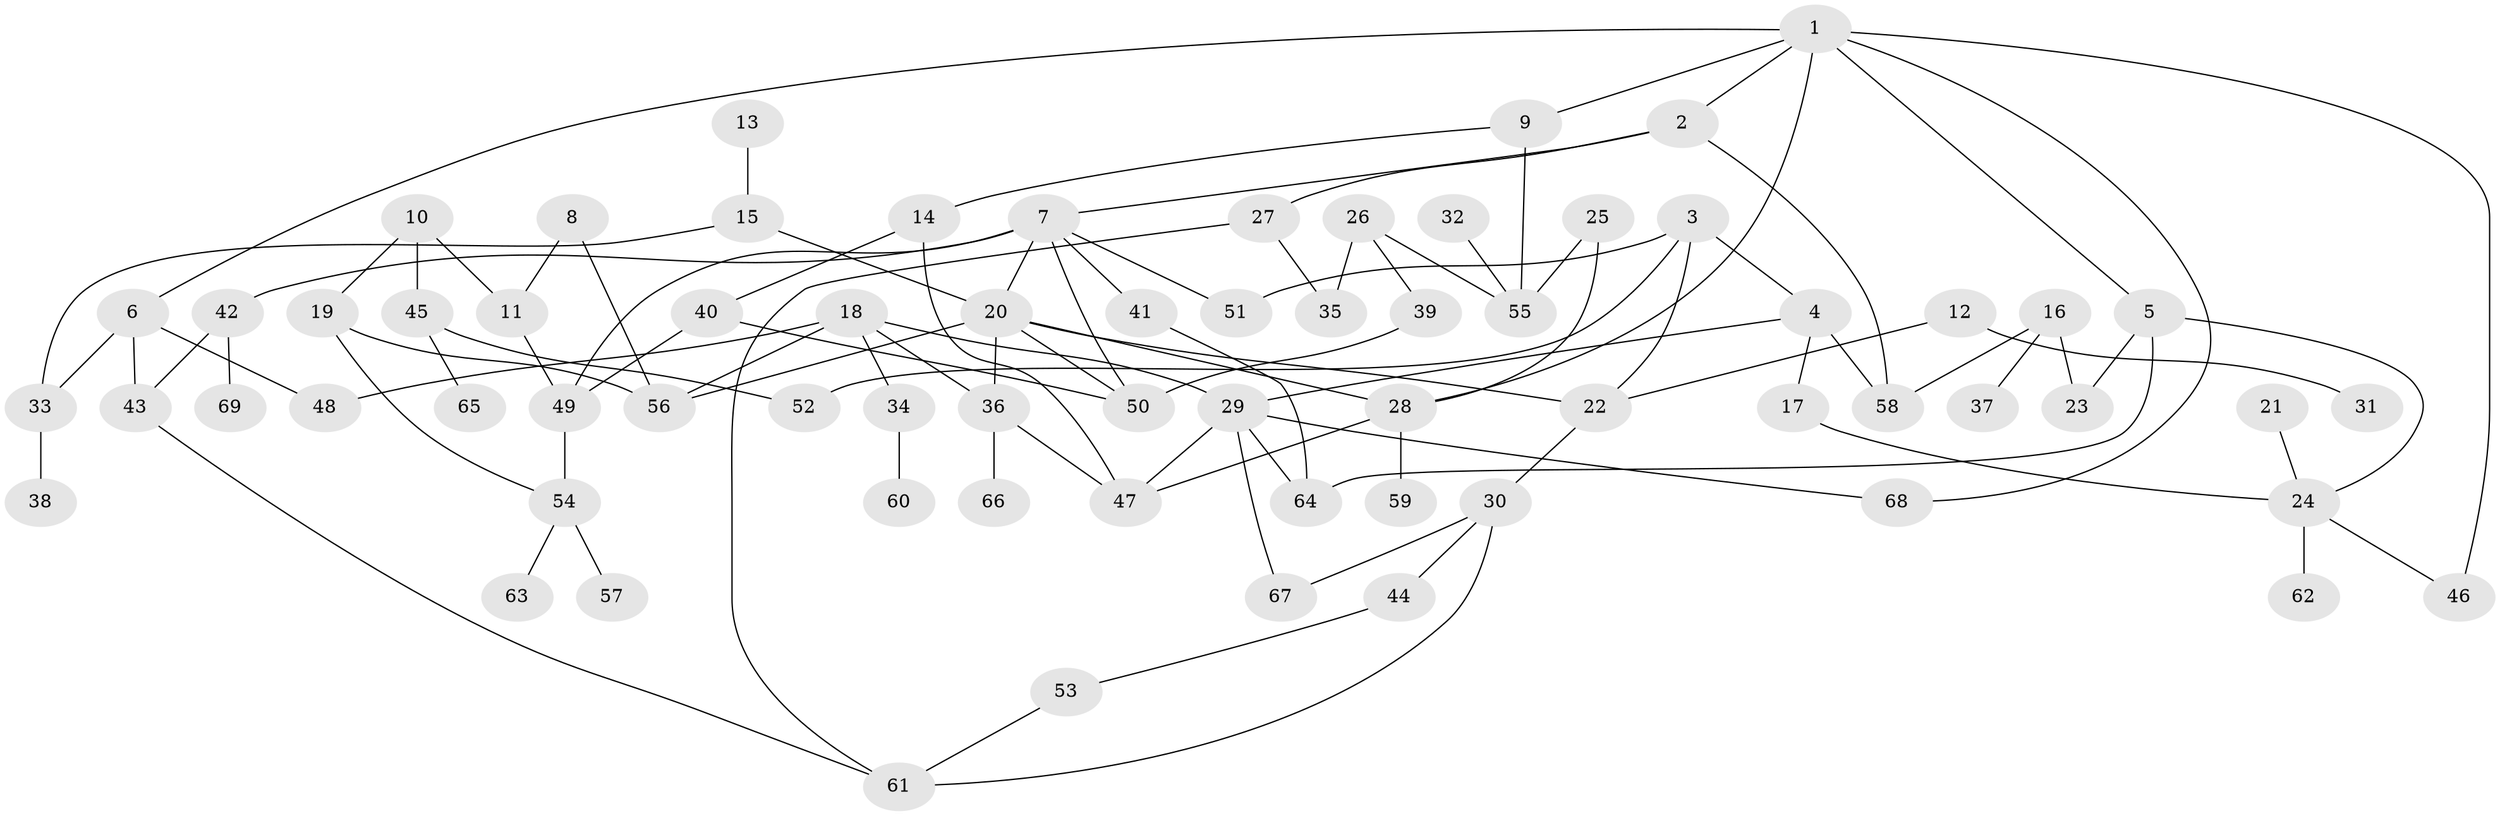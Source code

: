 // original degree distribution, {6: 0.02040816326530612, 7: 0.02040816326530612, 3: 0.19387755102040816, 4: 0.17346938775510204, 2: 0.29591836734693877, 5: 0.05102040816326531, 1: 0.24489795918367346}
// Generated by graph-tools (version 1.1) at 2025/36/03/04/25 23:36:01]
// undirected, 69 vertices, 99 edges
graph export_dot {
  node [color=gray90,style=filled];
  1;
  2;
  3;
  4;
  5;
  6;
  7;
  8;
  9;
  10;
  11;
  12;
  13;
  14;
  15;
  16;
  17;
  18;
  19;
  20;
  21;
  22;
  23;
  24;
  25;
  26;
  27;
  28;
  29;
  30;
  31;
  32;
  33;
  34;
  35;
  36;
  37;
  38;
  39;
  40;
  41;
  42;
  43;
  44;
  45;
  46;
  47;
  48;
  49;
  50;
  51;
  52;
  53;
  54;
  55;
  56;
  57;
  58;
  59;
  60;
  61;
  62;
  63;
  64;
  65;
  66;
  67;
  68;
  69;
  1 -- 2 [weight=1.0];
  1 -- 5 [weight=1.0];
  1 -- 6 [weight=1.0];
  1 -- 9 [weight=1.0];
  1 -- 28 [weight=1.0];
  1 -- 46 [weight=1.0];
  1 -- 68 [weight=1.0];
  2 -- 7 [weight=1.0];
  2 -- 27 [weight=1.0];
  2 -- 58 [weight=1.0];
  3 -- 4 [weight=1.0];
  3 -- 22 [weight=1.0];
  3 -- 51 [weight=1.0];
  3 -- 52 [weight=1.0];
  4 -- 17 [weight=1.0];
  4 -- 29 [weight=1.0];
  4 -- 58 [weight=1.0];
  5 -- 23 [weight=1.0];
  5 -- 24 [weight=1.0];
  5 -- 64 [weight=1.0];
  6 -- 33 [weight=1.0];
  6 -- 43 [weight=1.0];
  6 -- 48 [weight=1.0];
  7 -- 20 [weight=1.0];
  7 -- 41 [weight=1.0];
  7 -- 42 [weight=2.0];
  7 -- 49 [weight=1.0];
  7 -- 50 [weight=1.0];
  7 -- 51 [weight=1.0];
  8 -- 11 [weight=1.0];
  8 -- 56 [weight=1.0];
  9 -- 14 [weight=1.0];
  9 -- 55 [weight=1.0];
  10 -- 11 [weight=1.0];
  10 -- 19 [weight=1.0];
  10 -- 45 [weight=1.0];
  11 -- 49 [weight=1.0];
  12 -- 22 [weight=1.0];
  12 -- 31 [weight=1.0];
  13 -- 15 [weight=1.0];
  14 -- 40 [weight=1.0];
  14 -- 47 [weight=1.0];
  15 -- 20 [weight=1.0];
  15 -- 33 [weight=1.0];
  16 -- 23 [weight=1.0];
  16 -- 37 [weight=1.0];
  16 -- 58 [weight=1.0];
  17 -- 24 [weight=1.0];
  18 -- 29 [weight=1.0];
  18 -- 34 [weight=1.0];
  18 -- 36 [weight=1.0];
  18 -- 48 [weight=1.0];
  18 -- 56 [weight=1.0];
  19 -- 54 [weight=1.0];
  19 -- 56 [weight=1.0];
  20 -- 22 [weight=1.0];
  20 -- 28 [weight=1.0];
  20 -- 36 [weight=1.0];
  20 -- 50 [weight=1.0];
  20 -- 56 [weight=1.0];
  21 -- 24 [weight=1.0];
  22 -- 30 [weight=1.0];
  24 -- 46 [weight=1.0];
  24 -- 62 [weight=1.0];
  25 -- 28 [weight=1.0];
  25 -- 55 [weight=1.0];
  26 -- 35 [weight=1.0];
  26 -- 39 [weight=1.0];
  26 -- 55 [weight=1.0];
  27 -- 35 [weight=1.0];
  27 -- 61 [weight=1.0];
  28 -- 47 [weight=1.0];
  28 -- 59 [weight=1.0];
  29 -- 47 [weight=1.0];
  29 -- 64 [weight=1.0];
  29 -- 67 [weight=1.0];
  29 -- 68 [weight=1.0];
  30 -- 44 [weight=1.0];
  30 -- 61 [weight=1.0];
  30 -- 67 [weight=1.0];
  32 -- 55 [weight=1.0];
  33 -- 38 [weight=1.0];
  34 -- 60 [weight=1.0];
  36 -- 47 [weight=1.0];
  36 -- 66 [weight=1.0];
  39 -- 50 [weight=1.0];
  40 -- 49 [weight=1.0];
  40 -- 50 [weight=1.0];
  41 -- 64 [weight=1.0];
  42 -- 43 [weight=1.0];
  42 -- 69 [weight=1.0];
  43 -- 61 [weight=1.0];
  44 -- 53 [weight=1.0];
  45 -- 52 [weight=1.0];
  45 -- 65 [weight=1.0];
  49 -- 54 [weight=1.0];
  53 -- 61 [weight=1.0];
  54 -- 57 [weight=1.0];
  54 -- 63 [weight=1.0];
}
